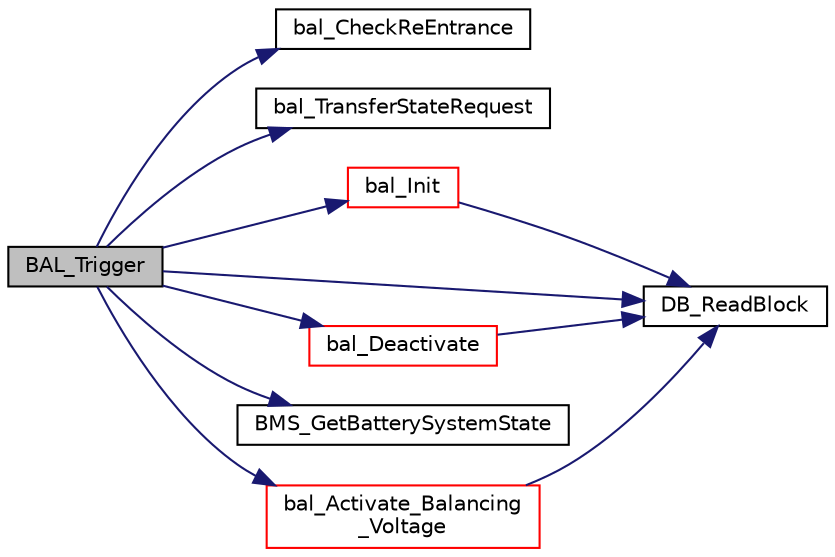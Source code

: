 digraph "BAL_Trigger"
{
  edge [fontname="Helvetica",fontsize="10",labelfontname="Helvetica",labelfontsize="10"];
  node [fontname="Helvetica",fontsize="10",shape=record];
  rankdir="LR";
  Node88 [label="BAL_Trigger",height=0.2,width=0.4,color="black", fillcolor="grey75", style="filled", fontcolor="black"];
  Node88 -> Node89 [color="midnightblue",fontsize="10",style="solid",fontname="Helvetica"];
  Node89 [label="bal_CheckReEntrance",height=0.2,width=0.4,color="black", fillcolor="white", style="filled",URL="$bal_8c.html#a90c1dd29588e6362aafaf17cf41cf1bf",tooltip="re-entrance check of BAL state machine trigger function "];
  Node88 -> Node90 [color="midnightblue",fontsize="10",style="solid",fontname="Helvetica"];
  Node90 [label="bal_TransferStateRequest",height=0.2,width=0.4,color="black", fillcolor="white", style="filled",URL="$bal_8c.html#aa697dea6967202e4bd33b8b1c92f15bd",tooltip="transfers the current state request to the state machine. "];
  Node88 -> Node91 [color="midnightblue",fontsize="10",style="solid",fontname="Helvetica"];
  Node91 [label="bal_Init",height=0.2,width=0.4,color="red", fillcolor="white", style="filled",URL="$bal_8c.html#a3a779702b1ab1d896e4823feb201ed55"];
  Node91 -> Node92 [color="midnightblue",fontsize="10",style="solid",fontname="Helvetica"];
  Node92 [label="DB_ReadBlock",height=0.2,width=0.4,color="black", fillcolor="white", style="filled",URL="$database_8c.html#a94356e609a13e483fa0c15465e154f34",tooltip="Reads a datablock in database by value. "];
  Node88 -> Node94 [color="midnightblue",fontsize="10",style="solid",fontname="Helvetica"];
  Node94 [label="bal_Deactivate",height=0.2,width=0.4,color="red", fillcolor="white", style="filled",URL="$bal_8c.html#aa757957d2503cbe7af9f100b16524a9a"];
  Node94 -> Node92 [color="midnightblue",fontsize="10",style="solid",fontname="Helvetica"];
  Node88 -> Node96 [color="midnightblue",fontsize="10",style="solid",fontname="Helvetica"];
  Node96 [label="BMS_GetBatterySystemState",height=0.2,width=0.4,color="black", fillcolor="white", style="filled",URL="$bms_8c.html#ab900910af6e3c584a5e3650018fe4ed7",tooltip="Returns current battery system state (charging/discharging, resting or in relaxation phase) ..."];
  Node88 -> Node92 [color="midnightblue",fontsize="10",style="solid",fontname="Helvetica"];
  Node88 -> Node97 [color="midnightblue",fontsize="10",style="solid",fontname="Helvetica"];
  Node97 [label="bal_Activate_Balancing\l_Voltage",height=0.2,width=0.4,color="red", fillcolor="white", style="filled",URL="$bal_8c.html#a6973969bab1e2c8348322abfd66f7e04"];
  Node97 -> Node92 [color="midnightblue",fontsize="10",style="solid",fontname="Helvetica"];
}

